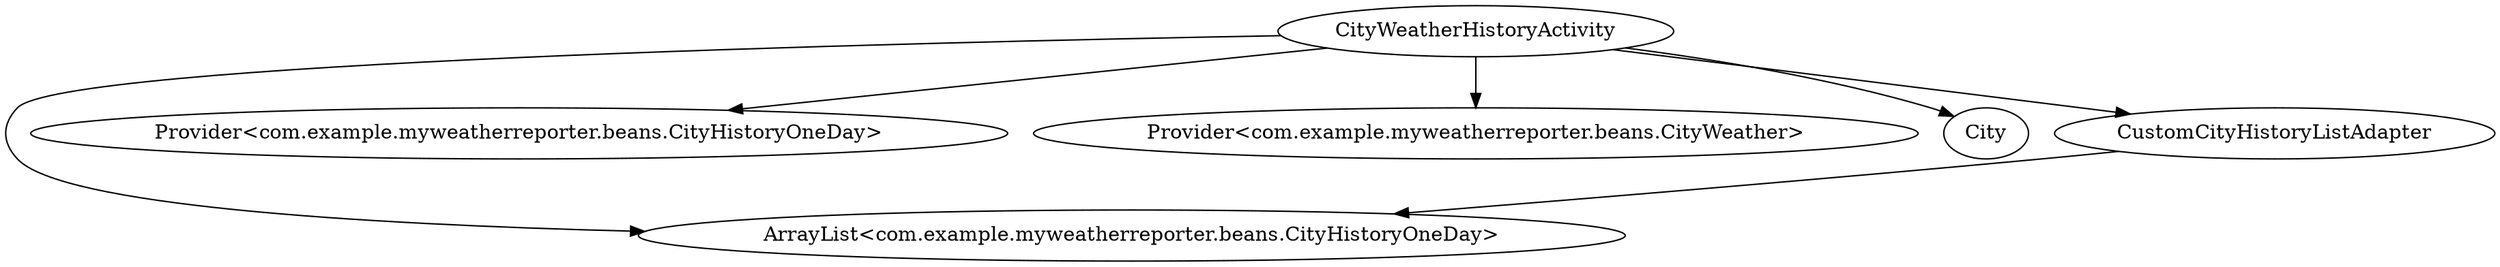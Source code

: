 digraph G1 {
  concentrate = true;
  n2 [label="ArrayList<com.example.myweatherreporter.beans.CityHistoryOneDay>"];
  CityWeatherHistoryActivity -> n2;
  n3 [label="Provider<com.example.myweatherreporter.beans.CityHistoryOneDay>"];
  CityWeatherHistoryActivity -> n3;
  n4 [label="Provider<com.example.myweatherreporter.beans.CityWeather>"];
  CityWeatherHistoryActivity -> n4;
  CityWeatherHistoryActivity -> City;
  CityWeatherHistoryActivity -> CustomCityHistoryListAdapter;
  CustomCityHistoryListAdapter -> n2;
}
